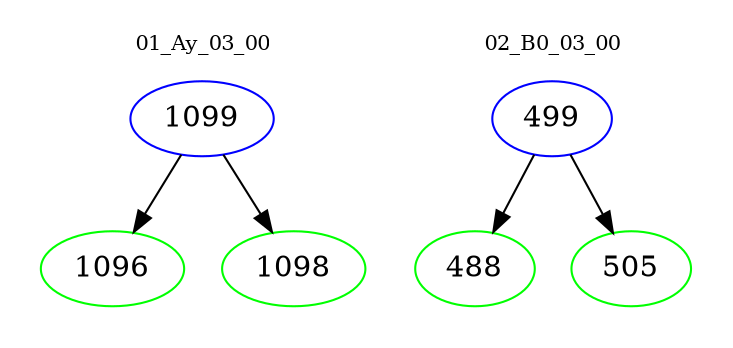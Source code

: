 digraph{
subgraph cluster_0 {
color = white
label = "01_Ay_03_00";
fontsize=10;
T0_1099 [label="1099", color="blue"]
T0_1099 -> T0_1096 [color="black"]
T0_1096 [label="1096", color="green"]
T0_1099 -> T0_1098 [color="black"]
T0_1098 [label="1098", color="green"]
}
subgraph cluster_1 {
color = white
label = "02_B0_03_00";
fontsize=10;
T1_499 [label="499", color="blue"]
T1_499 -> T1_488 [color="black"]
T1_488 [label="488", color="green"]
T1_499 -> T1_505 [color="black"]
T1_505 [label="505", color="green"]
}
}
